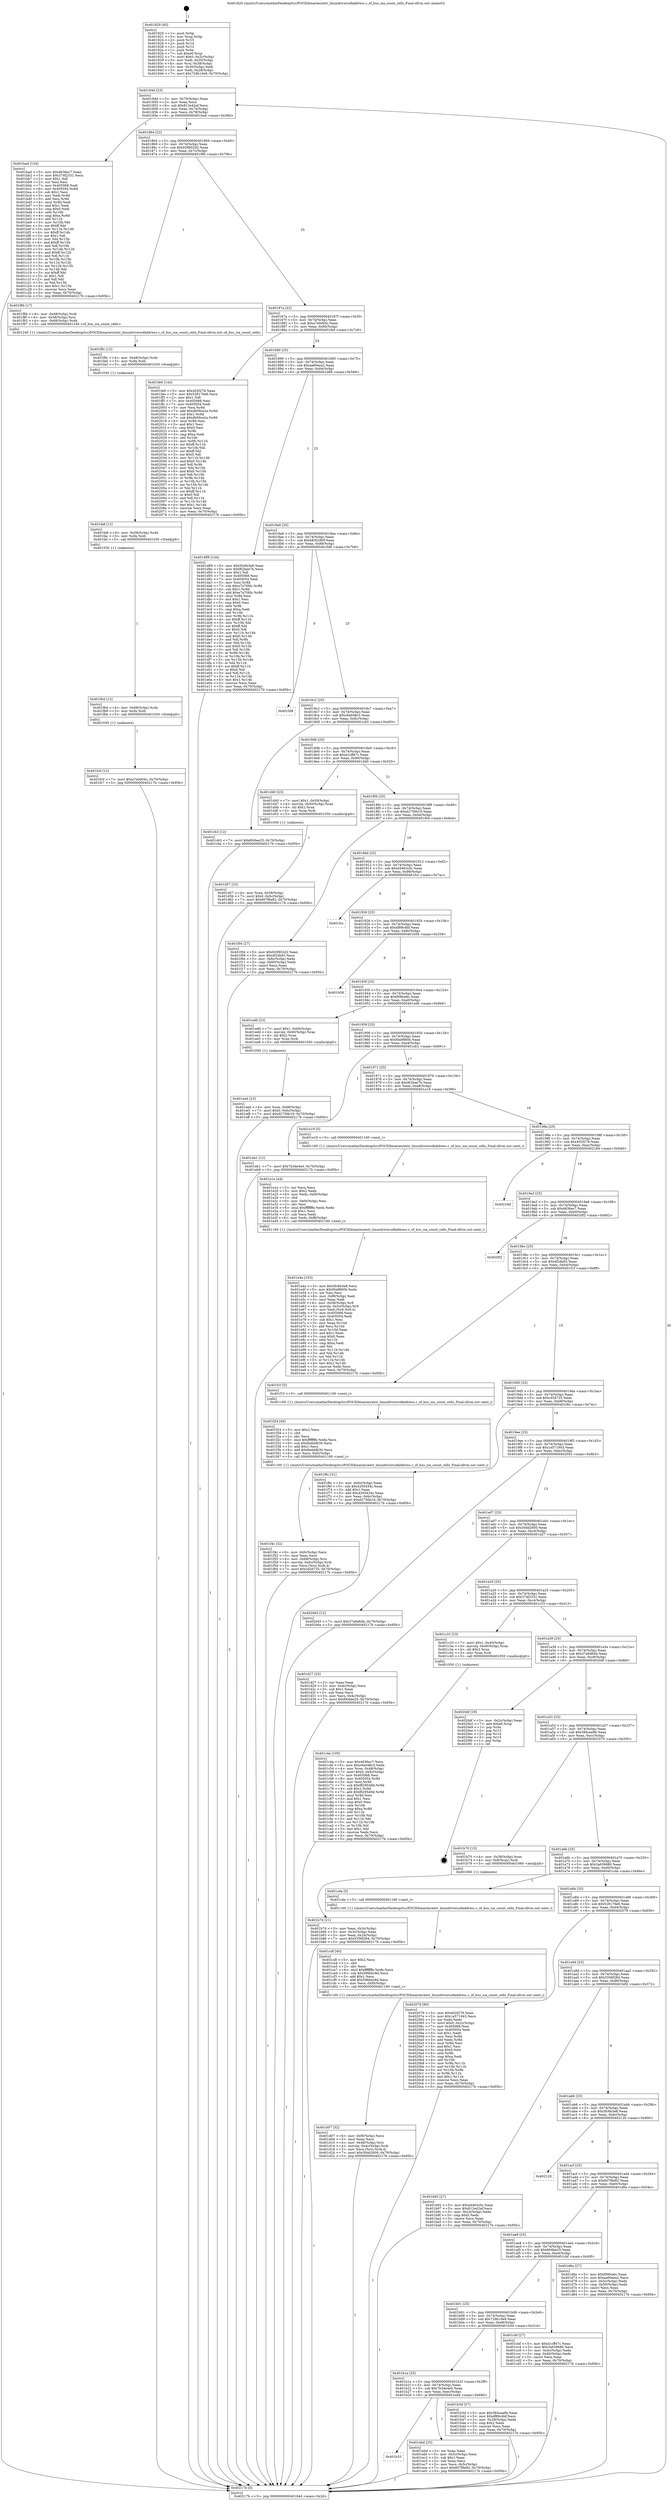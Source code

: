 digraph "0x401820" {
  label = "0x401820 (/mnt/c/Users/mathe/Desktop/tcc/POCII/binaries/extr_linuxdriversofaddress.c_of_bus_isa_count_cells_Final-ollvm.out::main(0))"
  labelloc = "t"
  node[shape=record]

  Entry [label="",width=0.3,height=0.3,shape=circle,fillcolor=black,style=filled]
  "0x40184d" [label="{
     0x40184d [23]\l
     | [instrs]\l
     &nbsp;&nbsp;0x40184d \<+3\>: mov -0x70(%rbp),%eax\l
     &nbsp;&nbsp;0x401850 \<+2\>: mov %eax,%ecx\l
     &nbsp;&nbsp;0x401852 \<+6\>: sub $0x812e42af,%ecx\l
     &nbsp;&nbsp;0x401858 \<+3\>: mov %eax,-0x74(%rbp)\l
     &nbsp;&nbsp;0x40185b \<+3\>: mov %ecx,-0x78(%rbp)\l
     &nbsp;&nbsp;0x40185e \<+6\>: je 0000000000401bad \<main+0x38d\>\l
  }"]
  "0x401bad" [label="{
     0x401bad [134]\l
     | [instrs]\l
     &nbsp;&nbsp;0x401bad \<+5\>: mov $0x4636ec7,%eax\l
     &nbsp;&nbsp;0x401bb2 \<+5\>: mov $0x374f2331,%ecx\l
     &nbsp;&nbsp;0x401bb7 \<+2\>: mov $0x1,%dl\l
     &nbsp;&nbsp;0x401bb9 \<+2\>: xor %esi,%esi\l
     &nbsp;&nbsp;0x401bbb \<+7\>: mov 0x405068,%edi\l
     &nbsp;&nbsp;0x401bc2 \<+8\>: mov 0x405054,%r8d\l
     &nbsp;&nbsp;0x401bca \<+3\>: sub $0x1,%esi\l
     &nbsp;&nbsp;0x401bcd \<+3\>: mov %edi,%r9d\l
     &nbsp;&nbsp;0x401bd0 \<+3\>: add %esi,%r9d\l
     &nbsp;&nbsp;0x401bd3 \<+4\>: imul %r9d,%edi\l
     &nbsp;&nbsp;0x401bd7 \<+3\>: and $0x1,%edi\l
     &nbsp;&nbsp;0x401bda \<+3\>: cmp $0x0,%edi\l
     &nbsp;&nbsp;0x401bdd \<+4\>: sete %r10b\l
     &nbsp;&nbsp;0x401be1 \<+4\>: cmp $0xa,%r8d\l
     &nbsp;&nbsp;0x401be5 \<+4\>: setl %r11b\l
     &nbsp;&nbsp;0x401be9 \<+3\>: mov %r10b,%bl\l
     &nbsp;&nbsp;0x401bec \<+3\>: xor $0xff,%bl\l
     &nbsp;&nbsp;0x401bef \<+3\>: mov %r11b,%r14b\l
     &nbsp;&nbsp;0x401bf2 \<+4\>: xor $0xff,%r14b\l
     &nbsp;&nbsp;0x401bf6 \<+3\>: xor $0x1,%dl\l
     &nbsp;&nbsp;0x401bf9 \<+3\>: mov %bl,%r15b\l
     &nbsp;&nbsp;0x401bfc \<+4\>: and $0xff,%r15b\l
     &nbsp;&nbsp;0x401c00 \<+3\>: and %dl,%r10b\l
     &nbsp;&nbsp;0x401c03 \<+3\>: mov %r14b,%r12b\l
     &nbsp;&nbsp;0x401c06 \<+4\>: and $0xff,%r12b\l
     &nbsp;&nbsp;0x401c0a \<+3\>: and %dl,%r11b\l
     &nbsp;&nbsp;0x401c0d \<+3\>: or %r10b,%r15b\l
     &nbsp;&nbsp;0x401c10 \<+3\>: or %r11b,%r12b\l
     &nbsp;&nbsp;0x401c13 \<+3\>: xor %r12b,%r15b\l
     &nbsp;&nbsp;0x401c16 \<+3\>: or %r14b,%bl\l
     &nbsp;&nbsp;0x401c19 \<+3\>: xor $0xff,%bl\l
     &nbsp;&nbsp;0x401c1c \<+3\>: or $0x1,%dl\l
     &nbsp;&nbsp;0x401c1f \<+2\>: and %dl,%bl\l
     &nbsp;&nbsp;0x401c21 \<+3\>: or %bl,%r15b\l
     &nbsp;&nbsp;0x401c24 \<+4\>: test $0x1,%r15b\l
     &nbsp;&nbsp;0x401c28 \<+3\>: cmovne %ecx,%eax\l
     &nbsp;&nbsp;0x401c2b \<+3\>: mov %eax,-0x70(%rbp)\l
     &nbsp;&nbsp;0x401c2e \<+5\>: jmp 000000000040217b \<main+0x95b\>\l
  }"]
  "0x401864" [label="{
     0x401864 [22]\l
     | [instrs]\l
     &nbsp;&nbsp;0x401864 \<+5\>: jmp 0000000000401869 \<main+0x49\>\l
     &nbsp;&nbsp;0x401869 \<+3\>: mov -0x74(%rbp),%eax\l
     &nbsp;&nbsp;0x40186c \<+5\>: sub $0x929902d2,%eax\l
     &nbsp;&nbsp;0x401871 \<+3\>: mov %eax,-0x7c(%rbp)\l
     &nbsp;&nbsp;0x401874 \<+6\>: je 0000000000401f8b \<main+0x76b\>\l
  }"]
  Exit [label="",width=0.3,height=0.3,shape=circle,fillcolor=black,style=filled,peripheries=2]
  "0x401f8b" [label="{
     0x401f8b [17]\l
     | [instrs]\l
     &nbsp;&nbsp;0x401f8b \<+4\>: mov -0x48(%rbp),%rdi\l
     &nbsp;&nbsp;0x401f8f \<+4\>: mov -0x58(%rbp),%rsi\l
     &nbsp;&nbsp;0x401f93 \<+4\>: mov -0x68(%rbp),%rdx\l
     &nbsp;&nbsp;0x401f97 \<+5\>: call 0000000000401240 \<of_bus_isa_count_cells\>\l
     | [calls]\l
     &nbsp;&nbsp;0x401240 \{1\} (/mnt/c/Users/mathe/Desktop/tcc/POCII/binaries/extr_linuxdriversofaddress.c_of_bus_isa_count_cells_Final-ollvm.out::of_bus_isa_count_cells)\l
  }"]
  "0x40187a" [label="{
     0x40187a [22]\l
     | [instrs]\l
     &nbsp;&nbsp;0x40187a \<+5\>: jmp 000000000040187f \<main+0x5f\>\l
     &nbsp;&nbsp;0x40187f \<+3\>: mov -0x74(%rbp),%eax\l
     &nbsp;&nbsp;0x401882 \<+5\>: sub $0xa7e0d04c,%eax\l
     &nbsp;&nbsp;0x401887 \<+3\>: mov %eax,-0x80(%rbp)\l
     &nbsp;&nbsp;0x40188a \<+6\>: je 0000000000401fe9 \<main+0x7c9\>\l
  }"]
  "0x401fc0" [label="{
     0x401fc0 [12]\l
     | [instrs]\l
     &nbsp;&nbsp;0x401fc0 \<+7\>: movl $0xa7e0d04c,-0x70(%rbp)\l
     &nbsp;&nbsp;0x401fc7 \<+5\>: jmp 000000000040217b \<main+0x95b\>\l
  }"]
  "0x401fe9" [label="{
     0x401fe9 [144]\l
     | [instrs]\l
     &nbsp;&nbsp;0x401fe9 \<+5\>: mov $0x402f278,%eax\l
     &nbsp;&nbsp;0x401fee \<+5\>: mov $0x528176e6,%ecx\l
     &nbsp;&nbsp;0x401ff3 \<+2\>: mov $0x1,%dl\l
     &nbsp;&nbsp;0x401ff5 \<+7\>: mov 0x405068,%esi\l
     &nbsp;&nbsp;0x401ffc \<+7\>: mov 0x405054,%edi\l
     &nbsp;&nbsp;0x402003 \<+3\>: mov %esi,%r8d\l
     &nbsp;&nbsp;0x402006 \<+7\>: add $0xdb09ce2a,%r8d\l
     &nbsp;&nbsp;0x40200d \<+4\>: sub $0x1,%r8d\l
     &nbsp;&nbsp;0x402011 \<+7\>: sub $0xdb09ce2a,%r8d\l
     &nbsp;&nbsp;0x402018 \<+4\>: imul %r8d,%esi\l
     &nbsp;&nbsp;0x40201c \<+3\>: and $0x1,%esi\l
     &nbsp;&nbsp;0x40201f \<+3\>: cmp $0x0,%esi\l
     &nbsp;&nbsp;0x402022 \<+4\>: sete %r9b\l
     &nbsp;&nbsp;0x402026 \<+3\>: cmp $0xa,%edi\l
     &nbsp;&nbsp;0x402029 \<+4\>: setl %r10b\l
     &nbsp;&nbsp;0x40202d \<+3\>: mov %r9b,%r11b\l
     &nbsp;&nbsp;0x402030 \<+4\>: xor $0xff,%r11b\l
     &nbsp;&nbsp;0x402034 \<+3\>: mov %r10b,%bl\l
     &nbsp;&nbsp;0x402037 \<+3\>: xor $0xff,%bl\l
     &nbsp;&nbsp;0x40203a \<+3\>: xor $0x0,%dl\l
     &nbsp;&nbsp;0x40203d \<+3\>: mov %r11b,%r14b\l
     &nbsp;&nbsp;0x402040 \<+4\>: and $0x0,%r14b\l
     &nbsp;&nbsp;0x402044 \<+3\>: and %dl,%r9b\l
     &nbsp;&nbsp;0x402047 \<+3\>: mov %bl,%r15b\l
     &nbsp;&nbsp;0x40204a \<+4\>: and $0x0,%r15b\l
     &nbsp;&nbsp;0x40204e \<+3\>: and %dl,%r10b\l
     &nbsp;&nbsp;0x402051 \<+3\>: or %r9b,%r14b\l
     &nbsp;&nbsp;0x402054 \<+3\>: or %r10b,%r15b\l
     &nbsp;&nbsp;0x402057 \<+3\>: xor %r15b,%r14b\l
     &nbsp;&nbsp;0x40205a \<+3\>: or %bl,%r11b\l
     &nbsp;&nbsp;0x40205d \<+4\>: xor $0xff,%r11b\l
     &nbsp;&nbsp;0x402061 \<+3\>: or $0x0,%dl\l
     &nbsp;&nbsp;0x402064 \<+3\>: and %dl,%r11b\l
     &nbsp;&nbsp;0x402067 \<+3\>: or %r11b,%r14b\l
     &nbsp;&nbsp;0x40206a \<+4\>: test $0x1,%r14b\l
     &nbsp;&nbsp;0x40206e \<+3\>: cmovne %ecx,%eax\l
     &nbsp;&nbsp;0x402071 \<+3\>: mov %eax,-0x70(%rbp)\l
     &nbsp;&nbsp;0x402074 \<+5\>: jmp 000000000040217b \<main+0x95b\>\l
  }"]
  "0x401890" [label="{
     0x401890 [25]\l
     | [instrs]\l
     &nbsp;&nbsp;0x401890 \<+5\>: jmp 0000000000401895 \<main+0x75\>\l
     &nbsp;&nbsp;0x401895 \<+3\>: mov -0x74(%rbp),%eax\l
     &nbsp;&nbsp;0x401898 \<+5\>: sub $0xaa60eea2,%eax\l
     &nbsp;&nbsp;0x40189d \<+6\>: mov %eax,-0x84(%rbp)\l
     &nbsp;&nbsp;0x4018a3 \<+6\>: je 0000000000401d89 \<main+0x569\>\l
  }"]
  "0x401fb4" [label="{
     0x401fb4 [12]\l
     | [instrs]\l
     &nbsp;&nbsp;0x401fb4 \<+4\>: mov -0x68(%rbp),%rdx\l
     &nbsp;&nbsp;0x401fb8 \<+3\>: mov %rdx,%rdi\l
     &nbsp;&nbsp;0x401fbb \<+5\>: call 0000000000401030 \<free@plt\>\l
     | [calls]\l
     &nbsp;&nbsp;0x401030 \{1\} (unknown)\l
  }"]
  "0x401d89" [label="{
     0x401d89 [144]\l
     | [instrs]\l
     &nbsp;&nbsp;0x401d89 \<+5\>: mov $0x5fc6b3e8,%eax\l
     &nbsp;&nbsp;0x401d8e \<+5\>: mov $0xf62bee7b,%ecx\l
     &nbsp;&nbsp;0x401d93 \<+2\>: mov $0x1,%dl\l
     &nbsp;&nbsp;0x401d95 \<+7\>: mov 0x405068,%esi\l
     &nbsp;&nbsp;0x401d9c \<+7\>: mov 0x405054,%edi\l
     &nbsp;&nbsp;0x401da3 \<+3\>: mov %esi,%r8d\l
     &nbsp;&nbsp;0x401da6 \<+7\>: sub $0xe7a70fdc,%r8d\l
     &nbsp;&nbsp;0x401dad \<+4\>: sub $0x1,%r8d\l
     &nbsp;&nbsp;0x401db1 \<+7\>: add $0xe7a70fdc,%r8d\l
     &nbsp;&nbsp;0x401db8 \<+4\>: imul %r8d,%esi\l
     &nbsp;&nbsp;0x401dbc \<+3\>: and $0x1,%esi\l
     &nbsp;&nbsp;0x401dbf \<+3\>: cmp $0x0,%esi\l
     &nbsp;&nbsp;0x401dc2 \<+4\>: sete %r9b\l
     &nbsp;&nbsp;0x401dc6 \<+3\>: cmp $0xa,%edi\l
     &nbsp;&nbsp;0x401dc9 \<+4\>: setl %r10b\l
     &nbsp;&nbsp;0x401dcd \<+3\>: mov %r9b,%r11b\l
     &nbsp;&nbsp;0x401dd0 \<+4\>: xor $0xff,%r11b\l
     &nbsp;&nbsp;0x401dd4 \<+3\>: mov %r10b,%bl\l
     &nbsp;&nbsp;0x401dd7 \<+3\>: xor $0xff,%bl\l
     &nbsp;&nbsp;0x401dda \<+3\>: xor $0x0,%dl\l
     &nbsp;&nbsp;0x401ddd \<+3\>: mov %r11b,%r14b\l
     &nbsp;&nbsp;0x401de0 \<+4\>: and $0x0,%r14b\l
     &nbsp;&nbsp;0x401de4 \<+3\>: and %dl,%r9b\l
     &nbsp;&nbsp;0x401de7 \<+3\>: mov %bl,%r15b\l
     &nbsp;&nbsp;0x401dea \<+4\>: and $0x0,%r15b\l
     &nbsp;&nbsp;0x401dee \<+3\>: and %dl,%r10b\l
     &nbsp;&nbsp;0x401df1 \<+3\>: or %r9b,%r14b\l
     &nbsp;&nbsp;0x401df4 \<+3\>: or %r10b,%r15b\l
     &nbsp;&nbsp;0x401df7 \<+3\>: xor %r15b,%r14b\l
     &nbsp;&nbsp;0x401dfa \<+3\>: or %bl,%r11b\l
     &nbsp;&nbsp;0x401dfd \<+4\>: xor $0xff,%r11b\l
     &nbsp;&nbsp;0x401e01 \<+3\>: or $0x0,%dl\l
     &nbsp;&nbsp;0x401e04 \<+3\>: and %dl,%r11b\l
     &nbsp;&nbsp;0x401e07 \<+3\>: or %r11b,%r14b\l
     &nbsp;&nbsp;0x401e0a \<+4\>: test $0x1,%r14b\l
     &nbsp;&nbsp;0x401e0e \<+3\>: cmovne %ecx,%eax\l
     &nbsp;&nbsp;0x401e11 \<+3\>: mov %eax,-0x70(%rbp)\l
     &nbsp;&nbsp;0x401e14 \<+5\>: jmp 000000000040217b \<main+0x95b\>\l
  }"]
  "0x4018a9" [label="{
     0x4018a9 [25]\l
     | [instrs]\l
     &nbsp;&nbsp;0x4018a9 \<+5\>: jmp 00000000004018ae \<main+0x8e\>\l
     &nbsp;&nbsp;0x4018ae \<+3\>: mov -0x74(%rbp),%eax\l
     &nbsp;&nbsp;0x4018b1 \<+5\>: sub $0xb830280f,%eax\l
     &nbsp;&nbsp;0x4018b6 \<+6\>: mov %eax,-0x88(%rbp)\l
     &nbsp;&nbsp;0x4018bc \<+6\>: je 0000000000401fd8 \<main+0x7b8\>\l
  }"]
  "0x401fa8" [label="{
     0x401fa8 [12]\l
     | [instrs]\l
     &nbsp;&nbsp;0x401fa8 \<+4\>: mov -0x58(%rbp),%rdx\l
     &nbsp;&nbsp;0x401fac \<+3\>: mov %rdx,%rdi\l
     &nbsp;&nbsp;0x401faf \<+5\>: call 0000000000401030 \<free@plt\>\l
     | [calls]\l
     &nbsp;&nbsp;0x401030 \{1\} (unknown)\l
  }"]
  "0x401fd8" [label="{
     0x401fd8\l
  }", style=dashed]
  "0x4018c2" [label="{
     0x4018c2 [25]\l
     | [instrs]\l
     &nbsp;&nbsp;0x4018c2 \<+5\>: jmp 00000000004018c7 \<main+0xa7\>\l
     &nbsp;&nbsp;0x4018c7 \<+3\>: mov -0x74(%rbp),%eax\l
     &nbsp;&nbsp;0x4018ca \<+5\>: sub $0xc6a048c3,%eax\l
     &nbsp;&nbsp;0x4018cf \<+6\>: mov %eax,-0x8c(%rbp)\l
     &nbsp;&nbsp;0x4018d5 \<+6\>: je 0000000000401cb3 \<main+0x493\>\l
  }"]
  "0x401f9c" [label="{
     0x401f9c [12]\l
     | [instrs]\l
     &nbsp;&nbsp;0x401f9c \<+4\>: mov -0x48(%rbp),%rdx\l
     &nbsp;&nbsp;0x401fa0 \<+3\>: mov %rdx,%rdi\l
     &nbsp;&nbsp;0x401fa3 \<+5\>: call 0000000000401030 \<free@plt\>\l
     | [calls]\l
     &nbsp;&nbsp;0x401030 \{1\} (unknown)\l
  }"]
  "0x401cb3" [label="{
     0x401cb3 [12]\l
     | [instrs]\l
     &nbsp;&nbsp;0x401cb3 \<+7\>: movl $0x6fc6ee25,-0x70(%rbp)\l
     &nbsp;&nbsp;0x401cba \<+5\>: jmp 000000000040217b \<main+0x95b\>\l
  }"]
  "0x4018db" [label="{
     0x4018db [25]\l
     | [instrs]\l
     &nbsp;&nbsp;0x4018db \<+5\>: jmp 00000000004018e0 \<main+0xc0\>\l
     &nbsp;&nbsp;0x4018e0 \<+3\>: mov -0x74(%rbp),%eax\l
     &nbsp;&nbsp;0x4018e3 \<+5\>: sub $0xd1cff47c,%eax\l
     &nbsp;&nbsp;0x4018e8 \<+6\>: mov %eax,-0x90(%rbp)\l
     &nbsp;&nbsp;0x4018ee \<+6\>: je 0000000000401d40 \<main+0x520\>\l
  }"]
  "0x401f4c" [label="{
     0x401f4c [32]\l
     | [instrs]\l
     &nbsp;&nbsp;0x401f4c \<+6\>: mov -0xfc(%rbp),%ecx\l
     &nbsp;&nbsp;0x401f52 \<+3\>: imul %eax,%ecx\l
     &nbsp;&nbsp;0x401f55 \<+4\>: mov -0x68(%rbp),%rsi\l
     &nbsp;&nbsp;0x401f59 \<+4\>: movslq -0x6c(%rbp),%rdi\l
     &nbsp;&nbsp;0x401f5d \<+3\>: mov %ecx,(%rsi,%rdi,4)\l
     &nbsp;&nbsp;0x401f60 \<+7\>: movl $0xcd3d725,-0x70(%rbp)\l
     &nbsp;&nbsp;0x401f67 \<+5\>: jmp 000000000040217b \<main+0x95b\>\l
  }"]
  "0x401d40" [label="{
     0x401d40 [23]\l
     | [instrs]\l
     &nbsp;&nbsp;0x401d40 \<+7\>: movl $0x1,-0x50(%rbp)\l
     &nbsp;&nbsp;0x401d47 \<+4\>: movslq -0x50(%rbp),%rax\l
     &nbsp;&nbsp;0x401d4b \<+4\>: shl $0x2,%rax\l
     &nbsp;&nbsp;0x401d4f \<+3\>: mov %rax,%rdi\l
     &nbsp;&nbsp;0x401d52 \<+5\>: call 0000000000401050 \<malloc@plt\>\l
     | [calls]\l
     &nbsp;&nbsp;0x401050 \{1\} (unknown)\l
  }"]
  "0x4018f4" [label="{
     0x4018f4 [25]\l
     | [instrs]\l
     &nbsp;&nbsp;0x4018f4 \<+5\>: jmp 00000000004018f9 \<main+0xd9\>\l
     &nbsp;&nbsp;0x4018f9 \<+3\>: mov -0x74(%rbp),%eax\l
     &nbsp;&nbsp;0x4018fc \<+5\>: sub $0xd2756b19,%eax\l
     &nbsp;&nbsp;0x401901 \<+6\>: mov %eax,-0x94(%rbp)\l
     &nbsp;&nbsp;0x401907 \<+6\>: je 0000000000401f04 \<main+0x6e4\>\l
  }"]
  "0x401f24" [label="{
     0x401f24 [40]\l
     | [instrs]\l
     &nbsp;&nbsp;0x401f24 \<+5\>: mov $0x2,%ecx\l
     &nbsp;&nbsp;0x401f29 \<+1\>: cltd\l
     &nbsp;&nbsp;0x401f2a \<+2\>: idiv %ecx\l
     &nbsp;&nbsp;0x401f2c \<+6\>: imul $0xfffffffe,%edx,%ecx\l
     &nbsp;&nbsp;0x401f32 \<+6\>: sub $0x9edddb30,%ecx\l
     &nbsp;&nbsp;0x401f38 \<+3\>: add $0x1,%ecx\l
     &nbsp;&nbsp;0x401f3b \<+6\>: add $0x9edddb30,%ecx\l
     &nbsp;&nbsp;0x401f41 \<+6\>: mov %ecx,-0xfc(%rbp)\l
     &nbsp;&nbsp;0x401f47 \<+5\>: call 0000000000401160 \<next_i\>\l
     | [calls]\l
     &nbsp;&nbsp;0x401160 \{1\} (/mnt/c/Users/mathe/Desktop/tcc/POCII/binaries/extr_linuxdriversofaddress.c_of_bus_isa_count_cells_Final-ollvm.out::next_i)\l
  }"]
  "0x401f04" [label="{
     0x401f04 [27]\l
     | [instrs]\l
     &nbsp;&nbsp;0x401f04 \<+5\>: mov $0x929902d2,%eax\l
     &nbsp;&nbsp;0x401f09 \<+5\>: mov $0x4f2db83,%ecx\l
     &nbsp;&nbsp;0x401f0e \<+3\>: mov -0x6c(%rbp),%edx\l
     &nbsp;&nbsp;0x401f11 \<+3\>: cmp -0x60(%rbp),%edx\l
     &nbsp;&nbsp;0x401f14 \<+3\>: cmovl %ecx,%eax\l
     &nbsp;&nbsp;0x401f17 \<+3\>: mov %eax,-0x70(%rbp)\l
     &nbsp;&nbsp;0x401f1a \<+5\>: jmp 000000000040217b \<main+0x95b\>\l
  }"]
  "0x40190d" [label="{
     0x40190d [25]\l
     | [instrs]\l
     &nbsp;&nbsp;0x40190d \<+5\>: jmp 0000000000401912 \<main+0xf2\>\l
     &nbsp;&nbsp;0x401912 \<+3\>: mov -0x74(%rbp),%eax\l
     &nbsp;&nbsp;0x401915 \<+5\>: sub $0xd4463c0c,%eax\l
     &nbsp;&nbsp;0x40191a \<+6\>: mov %eax,-0x98(%rbp)\l
     &nbsp;&nbsp;0x401920 \<+6\>: je 0000000000401fcc \<main+0x7ac\>\l
  }"]
  "0x401eed" [label="{
     0x401eed [23]\l
     | [instrs]\l
     &nbsp;&nbsp;0x401eed \<+4\>: mov %rax,-0x68(%rbp)\l
     &nbsp;&nbsp;0x401ef1 \<+7\>: movl $0x0,-0x6c(%rbp)\l
     &nbsp;&nbsp;0x401ef8 \<+7\>: movl $0xd2756b19,-0x70(%rbp)\l
     &nbsp;&nbsp;0x401eff \<+5\>: jmp 000000000040217b \<main+0x95b\>\l
  }"]
  "0x401fcc" [label="{
     0x401fcc\l
  }", style=dashed]
  "0x401926" [label="{
     0x401926 [25]\l
     | [instrs]\l
     &nbsp;&nbsp;0x401926 \<+5\>: jmp 000000000040192b \<main+0x10b\>\l
     &nbsp;&nbsp;0x40192b \<+3\>: mov -0x74(%rbp),%eax\l
     &nbsp;&nbsp;0x40192e \<+5\>: sub $0xdf89c4bf,%eax\l
     &nbsp;&nbsp;0x401933 \<+6\>: mov %eax,-0x9c(%rbp)\l
     &nbsp;&nbsp;0x401939 \<+6\>: je 0000000000401b58 \<main+0x338\>\l
  }"]
  "0x401b33" [label="{
     0x401b33\l
  }", style=dashed]
  "0x401b58" [label="{
     0x401b58\l
  }", style=dashed]
  "0x40193f" [label="{
     0x40193f [25]\l
     | [instrs]\l
     &nbsp;&nbsp;0x40193f \<+5\>: jmp 0000000000401944 \<main+0x124\>\l
     &nbsp;&nbsp;0x401944 \<+3\>: mov -0x74(%rbp),%eax\l
     &nbsp;&nbsp;0x401947 \<+5\>: sub $0xf09fce6c,%eax\l
     &nbsp;&nbsp;0x40194c \<+6\>: mov %eax,-0xa0(%rbp)\l
     &nbsp;&nbsp;0x401952 \<+6\>: je 0000000000401ed6 \<main+0x6b6\>\l
  }"]
  "0x401ebd" [label="{
     0x401ebd [25]\l
     | [instrs]\l
     &nbsp;&nbsp;0x401ebd \<+2\>: xor %eax,%eax\l
     &nbsp;&nbsp;0x401ebf \<+3\>: mov -0x5c(%rbp),%ecx\l
     &nbsp;&nbsp;0x401ec2 \<+3\>: sub $0x1,%eax\l
     &nbsp;&nbsp;0x401ec5 \<+2\>: sub %eax,%ecx\l
     &nbsp;&nbsp;0x401ec7 \<+3\>: mov %ecx,-0x5c(%rbp)\l
     &nbsp;&nbsp;0x401eca \<+7\>: movl $0x607f6e82,-0x70(%rbp)\l
     &nbsp;&nbsp;0x401ed1 \<+5\>: jmp 000000000040217b \<main+0x95b\>\l
  }"]
  "0x401ed6" [label="{
     0x401ed6 [23]\l
     | [instrs]\l
     &nbsp;&nbsp;0x401ed6 \<+7\>: movl $0x1,-0x60(%rbp)\l
     &nbsp;&nbsp;0x401edd \<+4\>: movslq -0x60(%rbp),%rax\l
     &nbsp;&nbsp;0x401ee1 \<+4\>: shl $0x2,%rax\l
     &nbsp;&nbsp;0x401ee5 \<+3\>: mov %rax,%rdi\l
     &nbsp;&nbsp;0x401ee8 \<+5\>: call 0000000000401050 \<malloc@plt\>\l
     | [calls]\l
     &nbsp;&nbsp;0x401050 \{1\} (unknown)\l
  }"]
  "0x401958" [label="{
     0x401958 [25]\l
     | [instrs]\l
     &nbsp;&nbsp;0x401958 \<+5\>: jmp 000000000040195d \<main+0x13d\>\l
     &nbsp;&nbsp;0x40195d \<+3\>: mov -0x74(%rbp),%eax\l
     &nbsp;&nbsp;0x401960 \<+5\>: sub $0xf0a9860b,%eax\l
     &nbsp;&nbsp;0x401965 \<+6\>: mov %eax,-0xa4(%rbp)\l
     &nbsp;&nbsp;0x40196b \<+6\>: je 0000000000401eb1 \<main+0x691\>\l
  }"]
  "0x401e4a" [label="{
     0x401e4a [103]\l
     | [instrs]\l
     &nbsp;&nbsp;0x401e4a \<+5\>: mov $0x5fc6b3e8,%ecx\l
     &nbsp;&nbsp;0x401e4f \<+5\>: mov $0xf0a9860b,%edx\l
     &nbsp;&nbsp;0x401e54 \<+2\>: xor %esi,%esi\l
     &nbsp;&nbsp;0x401e56 \<+6\>: mov -0xf8(%rbp),%edi\l
     &nbsp;&nbsp;0x401e5c \<+3\>: imul %eax,%edi\l
     &nbsp;&nbsp;0x401e5f \<+4\>: mov -0x58(%rbp),%r8\l
     &nbsp;&nbsp;0x401e63 \<+4\>: movslq -0x5c(%rbp),%r9\l
     &nbsp;&nbsp;0x401e67 \<+4\>: mov %edi,(%r8,%r9,4)\l
     &nbsp;&nbsp;0x401e6b \<+7\>: mov 0x405068,%eax\l
     &nbsp;&nbsp;0x401e72 \<+7\>: mov 0x405054,%edi\l
     &nbsp;&nbsp;0x401e79 \<+3\>: sub $0x1,%esi\l
     &nbsp;&nbsp;0x401e7c \<+3\>: mov %eax,%r10d\l
     &nbsp;&nbsp;0x401e7f \<+3\>: add %esi,%r10d\l
     &nbsp;&nbsp;0x401e82 \<+4\>: imul %r10d,%eax\l
     &nbsp;&nbsp;0x401e86 \<+3\>: and $0x1,%eax\l
     &nbsp;&nbsp;0x401e89 \<+3\>: cmp $0x0,%eax\l
     &nbsp;&nbsp;0x401e8c \<+4\>: sete %r11b\l
     &nbsp;&nbsp;0x401e90 \<+3\>: cmp $0xa,%edi\l
     &nbsp;&nbsp;0x401e93 \<+3\>: setl %bl\l
     &nbsp;&nbsp;0x401e96 \<+3\>: mov %r11b,%r14b\l
     &nbsp;&nbsp;0x401e99 \<+3\>: and %bl,%r14b\l
     &nbsp;&nbsp;0x401e9c \<+3\>: xor %bl,%r11b\l
     &nbsp;&nbsp;0x401e9f \<+3\>: or %r11b,%r14b\l
     &nbsp;&nbsp;0x401ea2 \<+4\>: test $0x1,%r14b\l
     &nbsp;&nbsp;0x401ea6 \<+3\>: cmovne %edx,%ecx\l
     &nbsp;&nbsp;0x401ea9 \<+3\>: mov %ecx,-0x70(%rbp)\l
     &nbsp;&nbsp;0x401eac \<+5\>: jmp 000000000040217b \<main+0x95b\>\l
  }"]
  "0x401eb1" [label="{
     0x401eb1 [12]\l
     | [instrs]\l
     &nbsp;&nbsp;0x401eb1 \<+7\>: movl $0x7b3de4e0,-0x70(%rbp)\l
     &nbsp;&nbsp;0x401eb8 \<+5\>: jmp 000000000040217b \<main+0x95b\>\l
  }"]
  "0x401971" [label="{
     0x401971 [25]\l
     | [instrs]\l
     &nbsp;&nbsp;0x401971 \<+5\>: jmp 0000000000401976 \<main+0x156\>\l
     &nbsp;&nbsp;0x401976 \<+3\>: mov -0x74(%rbp),%eax\l
     &nbsp;&nbsp;0x401979 \<+5\>: sub $0xf62bee7b,%eax\l
     &nbsp;&nbsp;0x40197e \<+6\>: mov %eax,-0xa8(%rbp)\l
     &nbsp;&nbsp;0x401984 \<+6\>: je 0000000000401e19 \<main+0x5f9\>\l
  }"]
  "0x401e1e" [label="{
     0x401e1e [44]\l
     | [instrs]\l
     &nbsp;&nbsp;0x401e1e \<+2\>: xor %ecx,%ecx\l
     &nbsp;&nbsp;0x401e20 \<+5\>: mov $0x2,%edx\l
     &nbsp;&nbsp;0x401e25 \<+6\>: mov %edx,-0xf4(%rbp)\l
     &nbsp;&nbsp;0x401e2b \<+1\>: cltd\l
     &nbsp;&nbsp;0x401e2c \<+6\>: mov -0xf4(%rbp),%esi\l
     &nbsp;&nbsp;0x401e32 \<+2\>: idiv %esi\l
     &nbsp;&nbsp;0x401e34 \<+6\>: imul $0xfffffffe,%edx,%edx\l
     &nbsp;&nbsp;0x401e3a \<+3\>: sub $0x1,%ecx\l
     &nbsp;&nbsp;0x401e3d \<+2\>: sub %ecx,%edx\l
     &nbsp;&nbsp;0x401e3f \<+6\>: mov %edx,-0xf8(%rbp)\l
     &nbsp;&nbsp;0x401e45 \<+5\>: call 0000000000401160 \<next_i\>\l
     | [calls]\l
     &nbsp;&nbsp;0x401160 \{1\} (/mnt/c/Users/mathe/Desktop/tcc/POCII/binaries/extr_linuxdriversofaddress.c_of_bus_isa_count_cells_Final-ollvm.out::next_i)\l
  }"]
  "0x401e19" [label="{
     0x401e19 [5]\l
     | [instrs]\l
     &nbsp;&nbsp;0x401e19 \<+5\>: call 0000000000401160 \<next_i\>\l
     | [calls]\l
     &nbsp;&nbsp;0x401160 \{1\} (/mnt/c/Users/mathe/Desktop/tcc/POCII/binaries/extr_linuxdriversofaddress.c_of_bus_isa_count_cells_Final-ollvm.out::next_i)\l
  }"]
  "0x40198a" [label="{
     0x40198a [25]\l
     | [instrs]\l
     &nbsp;&nbsp;0x40198a \<+5\>: jmp 000000000040198f \<main+0x16f\>\l
     &nbsp;&nbsp;0x40198f \<+3\>: mov -0x74(%rbp),%eax\l
     &nbsp;&nbsp;0x401992 \<+5\>: sub $0x402f278,%eax\l
     &nbsp;&nbsp;0x401997 \<+6\>: mov %eax,-0xac(%rbp)\l
     &nbsp;&nbsp;0x40199d \<+6\>: je 000000000040216d \<main+0x94d\>\l
  }"]
  "0x401d57" [label="{
     0x401d57 [23]\l
     | [instrs]\l
     &nbsp;&nbsp;0x401d57 \<+4\>: mov %rax,-0x58(%rbp)\l
     &nbsp;&nbsp;0x401d5b \<+7\>: movl $0x0,-0x5c(%rbp)\l
     &nbsp;&nbsp;0x401d62 \<+7\>: movl $0x607f6e82,-0x70(%rbp)\l
     &nbsp;&nbsp;0x401d69 \<+5\>: jmp 000000000040217b \<main+0x95b\>\l
  }"]
  "0x40216d" [label="{
     0x40216d\l
  }", style=dashed]
  "0x4019a3" [label="{
     0x4019a3 [25]\l
     | [instrs]\l
     &nbsp;&nbsp;0x4019a3 \<+5\>: jmp 00000000004019a8 \<main+0x188\>\l
     &nbsp;&nbsp;0x4019a8 \<+3\>: mov -0x74(%rbp),%eax\l
     &nbsp;&nbsp;0x4019ab \<+5\>: sub $0x4636ec7,%eax\l
     &nbsp;&nbsp;0x4019b0 \<+6\>: mov %eax,-0xb0(%rbp)\l
     &nbsp;&nbsp;0x4019b6 \<+6\>: je 00000000004020f2 \<main+0x8d2\>\l
  }"]
  "0x401d07" [label="{
     0x401d07 [32]\l
     | [instrs]\l
     &nbsp;&nbsp;0x401d07 \<+6\>: mov -0xf0(%rbp),%ecx\l
     &nbsp;&nbsp;0x401d0d \<+3\>: imul %eax,%ecx\l
     &nbsp;&nbsp;0x401d10 \<+4\>: mov -0x48(%rbp),%rsi\l
     &nbsp;&nbsp;0x401d14 \<+4\>: movslq -0x4c(%rbp),%rdi\l
     &nbsp;&nbsp;0x401d18 \<+3\>: mov %ecx,(%rsi,%rdi,4)\l
     &nbsp;&nbsp;0x401d1b \<+7\>: movl $0x30dd2600,-0x70(%rbp)\l
     &nbsp;&nbsp;0x401d22 \<+5\>: jmp 000000000040217b \<main+0x95b\>\l
  }"]
  "0x4020f2" [label="{
     0x4020f2\l
  }", style=dashed]
  "0x4019bc" [label="{
     0x4019bc [25]\l
     | [instrs]\l
     &nbsp;&nbsp;0x4019bc \<+5\>: jmp 00000000004019c1 \<main+0x1a1\>\l
     &nbsp;&nbsp;0x4019c1 \<+3\>: mov -0x74(%rbp),%eax\l
     &nbsp;&nbsp;0x4019c4 \<+5\>: sub $0x4f2db83,%eax\l
     &nbsp;&nbsp;0x4019c9 \<+6\>: mov %eax,-0xb4(%rbp)\l
     &nbsp;&nbsp;0x4019cf \<+6\>: je 0000000000401f1f \<main+0x6ff\>\l
  }"]
  "0x401cdf" [label="{
     0x401cdf [40]\l
     | [instrs]\l
     &nbsp;&nbsp;0x401cdf \<+5\>: mov $0x2,%ecx\l
     &nbsp;&nbsp;0x401ce4 \<+1\>: cltd\l
     &nbsp;&nbsp;0x401ce5 \<+2\>: idiv %ecx\l
     &nbsp;&nbsp;0x401ce7 \<+6\>: imul $0xfffffffe,%edx,%ecx\l
     &nbsp;&nbsp;0x401ced \<+6\>: sub $0x596bbc8d,%ecx\l
     &nbsp;&nbsp;0x401cf3 \<+3\>: add $0x1,%ecx\l
     &nbsp;&nbsp;0x401cf6 \<+6\>: add $0x596bbc8d,%ecx\l
     &nbsp;&nbsp;0x401cfc \<+6\>: mov %ecx,-0xf0(%rbp)\l
     &nbsp;&nbsp;0x401d02 \<+5\>: call 0000000000401160 \<next_i\>\l
     | [calls]\l
     &nbsp;&nbsp;0x401160 \{1\} (/mnt/c/Users/mathe/Desktop/tcc/POCII/binaries/extr_linuxdriversofaddress.c_of_bus_isa_count_cells_Final-ollvm.out::next_i)\l
  }"]
  "0x401f1f" [label="{
     0x401f1f [5]\l
     | [instrs]\l
     &nbsp;&nbsp;0x401f1f \<+5\>: call 0000000000401160 \<next_i\>\l
     | [calls]\l
     &nbsp;&nbsp;0x401160 \{1\} (/mnt/c/Users/mathe/Desktop/tcc/POCII/binaries/extr_linuxdriversofaddress.c_of_bus_isa_count_cells_Final-ollvm.out::next_i)\l
  }"]
  "0x4019d5" [label="{
     0x4019d5 [25]\l
     | [instrs]\l
     &nbsp;&nbsp;0x4019d5 \<+5\>: jmp 00000000004019da \<main+0x1ba\>\l
     &nbsp;&nbsp;0x4019da \<+3\>: mov -0x74(%rbp),%eax\l
     &nbsp;&nbsp;0x4019dd \<+5\>: sub $0xcd3d725,%eax\l
     &nbsp;&nbsp;0x4019e2 \<+6\>: mov %eax,-0xb8(%rbp)\l
     &nbsp;&nbsp;0x4019e8 \<+6\>: je 0000000000401f6c \<main+0x74c\>\l
  }"]
  "0x401c4a" [label="{
     0x401c4a [105]\l
     | [instrs]\l
     &nbsp;&nbsp;0x401c4a \<+5\>: mov $0x4636ec7,%ecx\l
     &nbsp;&nbsp;0x401c4f \<+5\>: mov $0xc6a048c3,%edx\l
     &nbsp;&nbsp;0x401c54 \<+4\>: mov %rax,-0x48(%rbp)\l
     &nbsp;&nbsp;0x401c58 \<+7\>: movl $0x0,-0x4c(%rbp)\l
     &nbsp;&nbsp;0x401c5f \<+7\>: mov 0x405068,%esi\l
     &nbsp;&nbsp;0x401c66 \<+8\>: mov 0x405054,%r8d\l
     &nbsp;&nbsp;0x401c6e \<+3\>: mov %esi,%r9d\l
     &nbsp;&nbsp;0x401c71 \<+7\>: sub $0xf829549d,%r9d\l
     &nbsp;&nbsp;0x401c78 \<+4\>: sub $0x1,%r9d\l
     &nbsp;&nbsp;0x401c7c \<+7\>: add $0xf829549d,%r9d\l
     &nbsp;&nbsp;0x401c83 \<+4\>: imul %r9d,%esi\l
     &nbsp;&nbsp;0x401c87 \<+3\>: and $0x1,%esi\l
     &nbsp;&nbsp;0x401c8a \<+3\>: cmp $0x0,%esi\l
     &nbsp;&nbsp;0x401c8d \<+4\>: sete %r10b\l
     &nbsp;&nbsp;0x401c91 \<+4\>: cmp $0xa,%r8d\l
     &nbsp;&nbsp;0x401c95 \<+4\>: setl %r11b\l
     &nbsp;&nbsp;0x401c99 \<+3\>: mov %r10b,%bl\l
     &nbsp;&nbsp;0x401c9c \<+3\>: and %r11b,%bl\l
     &nbsp;&nbsp;0x401c9f \<+3\>: xor %r11b,%r10b\l
     &nbsp;&nbsp;0x401ca2 \<+3\>: or %r10b,%bl\l
     &nbsp;&nbsp;0x401ca5 \<+3\>: test $0x1,%bl\l
     &nbsp;&nbsp;0x401ca8 \<+3\>: cmovne %edx,%ecx\l
     &nbsp;&nbsp;0x401cab \<+3\>: mov %ecx,-0x70(%rbp)\l
     &nbsp;&nbsp;0x401cae \<+5\>: jmp 000000000040217b \<main+0x95b\>\l
  }"]
  "0x401f6c" [label="{
     0x401f6c [31]\l
     | [instrs]\l
     &nbsp;&nbsp;0x401f6c \<+3\>: mov -0x6c(%rbp),%eax\l
     &nbsp;&nbsp;0x401f6f \<+5\>: sub $0x4205434c,%eax\l
     &nbsp;&nbsp;0x401f74 \<+3\>: add $0x1,%eax\l
     &nbsp;&nbsp;0x401f77 \<+5\>: add $0x4205434c,%eax\l
     &nbsp;&nbsp;0x401f7c \<+3\>: mov %eax,-0x6c(%rbp)\l
     &nbsp;&nbsp;0x401f7f \<+7\>: movl $0xd2756b19,-0x70(%rbp)\l
     &nbsp;&nbsp;0x401f86 \<+5\>: jmp 000000000040217b \<main+0x95b\>\l
  }"]
  "0x4019ee" [label="{
     0x4019ee [25]\l
     | [instrs]\l
     &nbsp;&nbsp;0x4019ee \<+5\>: jmp 00000000004019f3 \<main+0x1d3\>\l
     &nbsp;&nbsp;0x4019f3 \<+3\>: mov -0x74(%rbp),%eax\l
     &nbsp;&nbsp;0x4019f6 \<+5\>: sub $0x1e571943,%eax\l
     &nbsp;&nbsp;0x4019fb \<+6\>: mov %eax,-0xbc(%rbp)\l
     &nbsp;&nbsp;0x401a01 \<+6\>: je 00000000004020d3 \<main+0x8b3\>\l
  }"]
  "0x401b7d" [label="{
     0x401b7d [21]\l
     | [instrs]\l
     &nbsp;&nbsp;0x401b7d \<+3\>: mov %eax,-0x3c(%rbp)\l
     &nbsp;&nbsp;0x401b80 \<+3\>: mov -0x3c(%rbp),%eax\l
     &nbsp;&nbsp;0x401b83 \<+3\>: mov %eax,-0x24(%rbp)\l
     &nbsp;&nbsp;0x401b86 \<+7\>: movl $0x5356f284,-0x70(%rbp)\l
     &nbsp;&nbsp;0x401b8d \<+5\>: jmp 000000000040217b \<main+0x95b\>\l
  }"]
  "0x4020d3" [label="{
     0x4020d3 [12]\l
     | [instrs]\l
     &nbsp;&nbsp;0x4020d3 \<+7\>: movl $0x37a9d64b,-0x70(%rbp)\l
     &nbsp;&nbsp;0x4020da \<+5\>: jmp 000000000040217b \<main+0x95b\>\l
  }"]
  "0x401a07" [label="{
     0x401a07 [25]\l
     | [instrs]\l
     &nbsp;&nbsp;0x401a07 \<+5\>: jmp 0000000000401a0c \<main+0x1ec\>\l
     &nbsp;&nbsp;0x401a0c \<+3\>: mov -0x74(%rbp),%eax\l
     &nbsp;&nbsp;0x401a0f \<+5\>: sub $0x30dd2600,%eax\l
     &nbsp;&nbsp;0x401a14 \<+6\>: mov %eax,-0xc0(%rbp)\l
     &nbsp;&nbsp;0x401a1a \<+6\>: je 0000000000401d27 \<main+0x507\>\l
  }"]
  "0x401820" [label="{
     0x401820 [45]\l
     | [instrs]\l
     &nbsp;&nbsp;0x401820 \<+1\>: push %rbp\l
     &nbsp;&nbsp;0x401821 \<+3\>: mov %rsp,%rbp\l
     &nbsp;&nbsp;0x401824 \<+2\>: push %r15\l
     &nbsp;&nbsp;0x401826 \<+2\>: push %r14\l
     &nbsp;&nbsp;0x401828 \<+2\>: push %r12\l
     &nbsp;&nbsp;0x40182a \<+1\>: push %rbx\l
     &nbsp;&nbsp;0x40182b \<+7\>: sub $0xe0,%rsp\l
     &nbsp;&nbsp;0x401832 \<+7\>: movl $0x0,-0x2c(%rbp)\l
     &nbsp;&nbsp;0x401839 \<+3\>: mov %edi,-0x30(%rbp)\l
     &nbsp;&nbsp;0x40183c \<+4\>: mov %rsi,-0x38(%rbp)\l
     &nbsp;&nbsp;0x401840 \<+3\>: mov -0x30(%rbp),%edi\l
     &nbsp;&nbsp;0x401843 \<+3\>: mov %edi,-0x28(%rbp)\l
     &nbsp;&nbsp;0x401846 \<+7\>: movl $0x729b10e9,-0x70(%rbp)\l
  }"]
  "0x401d27" [label="{
     0x401d27 [25]\l
     | [instrs]\l
     &nbsp;&nbsp;0x401d27 \<+2\>: xor %eax,%eax\l
     &nbsp;&nbsp;0x401d29 \<+3\>: mov -0x4c(%rbp),%ecx\l
     &nbsp;&nbsp;0x401d2c \<+3\>: sub $0x1,%eax\l
     &nbsp;&nbsp;0x401d2f \<+2\>: sub %eax,%ecx\l
     &nbsp;&nbsp;0x401d31 \<+3\>: mov %ecx,-0x4c(%rbp)\l
     &nbsp;&nbsp;0x401d34 \<+7\>: movl $0x6fc6ee25,-0x70(%rbp)\l
     &nbsp;&nbsp;0x401d3b \<+5\>: jmp 000000000040217b \<main+0x95b\>\l
  }"]
  "0x401a20" [label="{
     0x401a20 [25]\l
     | [instrs]\l
     &nbsp;&nbsp;0x401a20 \<+5\>: jmp 0000000000401a25 \<main+0x205\>\l
     &nbsp;&nbsp;0x401a25 \<+3\>: mov -0x74(%rbp),%eax\l
     &nbsp;&nbsp;0x401a28 \<+5\>: sub $0x374f2331,%eax\l
     &nbsp;&nbsp;0x401a2d \<+6\>: mov %eax,-0xc4(%rbp)\l
     &nbsp;&nbsp;0x401a33 \<+6\>: je 0000000000401c33 \<main+0x413\>\l
  }"]
  "0x40217b" [label="{
     0x40217b [5]\l
     | [instrs]\l
     &nbsp;&nbsp;0x40217b \<+5\>: jmp 000000000040184d \<main+0x2d\>\l
  }"]
  "0x401c33" [label="{
     0x401c33 [23]\l
     | [instrs]\l
     &nbsp;&nbsp;0x401c33 \<+7\>: movl $0x1,-0x40(%rbp)\l
     &nbsp;&nbsp;0x401c3a \<+4\>: movslq -0x40(%rbp),%rax\l
     &nbsp;&nbsp;0x401c3e \<+4\>: shl $0x2,%rax\l
     &nbsp;&nbsp;0x401c42 \<+3\>: mov %rax,%rdi\l
     &nbsp;&nbsp;0x401c45 \<+5\>: call 0000000000401050 \<malloc@plt\>\l
     | [calls]\l
     &nbsp;&nbsp;0x401050 \{1\} (unknown)\l
  }"]
  "0x401a39" [label="{
     0x401a39 [25]\l
     | [instrs]\l
     &nbsp;&nbsp;0x401a39 \<+5\>: jmp 0000000000401a3e \<main+0x21e\>\l
     &nbsp;&nbsp;0x401a3e \<+3\>: mov -0x74(%rbp),%eax\l
     &nbsp;&nbsp;0x401a41 \<+5\>: sub $0x37a9d64b,%eax\l
     &nbsp;&nbsp;0x401a46 \<+6\>: mov %eax,-0xc8(%rbp)\l
     &nbsp;&nbsp;0x401a4c \<+6\>: je 00000000004020df \<main+0x8bf\>\l
  }"]
  "0x401b1a" [label="{
     0x401b1a [25]\l
     | [instrs]\l
     &nbsp;&nbsp;0x401b1a \<+5\>: jmp 0000000000401b1f \<main+0x2ff\>\l
     &nbsp;&nbsp;0x401b1f \<+3\>: mov -0x74(%rbp),%eax\l
     &nbsp;&nbsp;0x401b22 \<+5\>: sub $0x7b3de4e0,%eax\l
     &nbsp;&nbsp;0x401b27 \<+6\>: mov %eax,-0xec(%rbp)\l
     &nbsp;&nbsp;0x401b2d \<+6\>: je 0000000000401ebd \<main+0x69d\>\l
  }"]
  "0x4020df" [label="{
     0x4020df [19]\l
     | [instrs]\l
     &nbsp;&nbsp;0x4020df \<+3\>: mov -0x2c(%rbp),%eax\l
     &nbsp;&nbsp;0x4020e2 \<+7\>: add $0xe0,%rsp\l
     &nbsp;&nbsp;0x4020e9 \<+1\>: pop %rbx\l
     &nbsp;&nbsp;0x4020ea \<+2\>: pop %r12\l
     &nbsp;&nbsp;0x4020ec \<+2\>: pop %r14\l
     &nbsp;&nbsp;0x4020ee \<+2\>: pop %r15\l
     &nbsp;&nbsp;0x4020f0 \<+1\>: pop %rbp\l
     &nbsp;&nbsp;0x4020f1 \<+1\>: ret\l
  }"]
  "0x401a52" [label="{
     0x401a52 [25]\l
     | [instrs]\l
     &nbsp;&nbsp;0x401a52 \<+5\>: jmp 0000000000401a57 \<main+0x237\>\l
     &nbsp;&nbsp;0x401a57 \<+3\>: mov -0x74(%rbp),%eax\l
     &nbsp;&nbsp;0x401a5a \<+5\>: sub $0x384caa9b,%eax\l
     &nbsp;&nbsp;0x401a5f \<+6\>: mov %eax,-0xcc(%rbp)\l
     &nbsp;&nbsp;0x401a65 \<+6\>: je 0000000000401b70 \<main+0x350\>\l
  }"]
  "0x401b3d" [label="{
     0x401b3d [27]\l
     | [instrs]\l
     &nbsp;&nbsp;0x401b3d \<+5\>: mov $0x384caa9b,%eax\l
     &nbsp;&nbsp;0x401b42 \<+5\>: mov $0xdf89c4bf,%ecx\l
     &nbsp;&nbsp;0x401b47 \<+3\>: mov -0x28(%rbp),%edx\l
     &nbsp;&nbsp;0x401b4a \<+3\>: cmp $0x2,%edx\l
     &nbsp;&nbsp;0x401b4d \<+3\>: cmovne %ecx,%eax\l
     &nbsp;&nbsp;0x401b50 \<+3\>: mov %eax,-0x70(%rbp)\l
     &nbsp;&nbsp;0x401b53 \<+5\>: jmp 000000000040217b \<main+0x95b\>\l
  }"]
  "0x401b70" [label="{
     0x401b70 [13]\l
     | [instrs]\l
     &nbsp;&nbsp;0x401b70 \<+4\>: mov -0x38(%rbp),%rax\l
     &nbsp;&nbsp;0x401b74 \<+4\>: mov 0x8(%rax),%rdi\l
     &nbsp;&nbsp;0x401b78 \<+5\>: call 0000000000401060 \<atoi@plt\>\l
     | [calls]\l
     &nbsp;&nbsp;0x401060 \{1\} (unknown)\l
  }"]
  "0x401a6b" [label="{
     0x401a6b [25]\l
     | [instrs]\l
     &nbsp;&nbsp;0x401a6b \<+5\>: jmp 0000000000401a70 \<main+0x250\>\l
     &nbsp;&nbsp;0x401a70 \<+3\>: mov -0x74(%rbp),%eax\l
     &nbsp;&nbsp;0x401a73 \<+5\>: sub $0x3a639680,%eax\l
     &nbsp;&nbsp;0x401a78 \<+6\>: mov %eax,-0xd0(%rbp)\l
     &nbsp;&nbsp;0x401a7e \<+6\>: je 0000000000401cda \<main+0x4ba\>\l
  }"]
  "0x401b01" [label="{
     0x401b01 [25]\l
     | [instrs]\l
     &nbsp;&nbsp;0x401b01 \<+5\>: jmp 0000000000401b06 \<main+0x2e6\>\l
     &nbsp;&nbsp;0x401b06 \<+3\>: mov -0x74(%rbp),%eax\l
     &nbsp;&nbsp;0x401b09 \<+5\>: sub $0x729b10e9,%eax\l
     &nbsp;&nbsp;0x401b0e \<+6\>: mov %eax,-0xe8(%rbp)\l
     &nbsp;&nbsp;0x401b14 \<+6\>: je 0000000000401b3d \<main+0x31d\>\l
  }"]
  "0x401cda" [label="{
     0x401cda [5]\l
     | [instrs]\l
     &nbsp;&nbsp;0x401cda \<+5\>: call 0000000000401160 \<next_i\>\l
     | [calls]\l
     &nbsp;&nbsp;0x401160 \{1\} (/mnt/c/Users/mathe/Desktop/tcc/POCII/binaries/extr_linuxdriversofaddress.c_of_bus_isa_count_cells_Final-ollvm.out::next_i)\l
  }"]
  "0x401a84" [label="{
     0x401a84 [25]\l
     | [instrs]\l
     &nbsp;&nbsp;0x401a84 \<+5\>: jmp 0000000000401a89 \<main+0x269\>\l
     &nbsp;&nbsp;0x401a89 \<+3\>: mov -0x74(%rbp),%eax\l
     &nbsp;&nbsp;0x401a8c \<+5\>: sub $0x528176e6,%eax\l
     &nbsp;&nbsp;0x401a91 \<+6\>: mov %eax,-0xd4(%rbp)\l
     &nbsp;&nbsp;0x401a97 \<+6\>: je 0000000000402079 \<main+0x859\>\l
  }"]
  "0x401cbf" [label="{
     0x401cbf [27]\l
     | [instrs]\l
     &nbsp;&nbsp;0x401cbf \<+5\>: mov $0xd1cff47c,%eax\l
     &nbsp;&nbsp;0x401cc4 \<+5\>: mov $0x3a639680,%ecx\l
     &nbsp;&nbsp;0x401cc9 \<+3\>: mov -0x4c(%rbp),%edx\l
     &nbsp;&nbsp;0x401ccc \<+3\>: cmp -0x40(%rbp),%edx\l
     &nbsp;&nbsp;0x401ccf \<+3\>: cmovl %ecx,%eax\l
     &nbsp;&nbsp;0x401cd2 \<+3\>: mov %eax,-0x70(%rbp)\l
     &nbsp;&nbsp;0x401cd5 \<+5\>: jmp 000000000040217b \<main+0x95b\>\l
  }"]
  "0x402079" [label="{
     0x402079 [90]\l
     | [instrs]\l
     &nbsp;&nbsp;0x402079 \<+5\>: mov $0x402f278,%eax\l
     &nbsp;&nbsp;0x40207e \<+5\>: mov $0x1e571943,%ecx\l
     &nbsp;&nbsp;0x402083 \<+2\>: xor %edx,%edx\l
     &nbsp;&nbsp;0x402085 \<+7\>: movl $0x0,-0x2c(%rbp)\l
     &nbsp;&nbsp;0x40208c \<+7\>: mov 0x405068,%esi\l
     &nbsp;&nbsp;0x402093 \<+7\>: mov 0x405054,%edi\l
     &nbsp;&nbsp;0x40209a \<+3\>: sub $0x1,%edx\l
     &nbsp;&nbsp;0x40209d \<+3\>: mov %esi,%r8d\l
     &nbsp;&nbsp;0x4020a0 \<+3\>: add %edx,%r8d\l
     &nbsp;&nbsp;0x4020a3 \<+4\>: imul %r8d,%esi\l
     &nbsp;&nbsp;0x4020a7 \<+3\>: and $0x1,%esi\l
     &nbsp;&nbsp;0x4020aa \<+3\>: cmp $0x0,%esi\l
     &nbsp;&nbsp;0x4020ad \<+4\>: sete %r9b\l
     &nbsp;&nbsp;0x4020b1 \<+3\>: cmp $0xa,%edi\l
     &nbsp;&nbsp;0x4020b4 \<+4\>: setl %r10b\l
     &nbsp;&nbsp;0x4020b8 \<+3\>: mov %r9b,%r11b\l
     &nbsp;&nbsp;0x4020bb \<+3\>: and %r10b,%r11b\l
     &nbsp;&nbsp;0x4020be \<+3\>: xor %r10b,%r9b\l
     &nbsp;&nbsp;0x4020c1 \<+3\>: or %r9b,%r11b\l
     &nbsp;&nbsp;0x4020c4 \<+4\>: test $0x1,%r11b\l
     &nbsp;&nbsp;0x4020c8 \<+3\>: cmovne %ecx,%eax\l
     &nbsp;&nbsp;0x4020cb \<+3\>: mov %eax,-0x70(%rbp)\l
     &nbsp;&nbsp;0x4020ce \<+5\>: jmp 000000000040217b \<main+0x95b\>\l
  }"]
  "0x401a9d" [label="{
     0x401a9d [25]\l
     | [instrs]\l
     &nbsp;&nbsp;0x401a9d \<+5\>: jmp 0000000000401aa2 \<main+0x282\>\l
     &nbsp;&nbsp;0x401aa2 \<+3\>: mov -0x74(%rbp),%eax\l
     &nbsp;&nbsp;0x401aa5 \<+5\>: sub $0x5356f284,%eax\l
     &nbsp;&nbsp;0x401aaa \<+6\>: mov %eax,-0xd8(%rbp)\l
     &nbsp;&nbsp;0x401ab0 \<+6\>: je 0000000000401b92 \<main+0x372\>\l
  }"]
  "0x401ae8" [label="{
     0x401ae8 [25]\l
     | [instrs]\l
     &nbsp;&nbsp;0x401ae8 \<+5\>: jmp 0000000000401aed \<main+0x2cd\>\l
     &nbsp;&nbsp;0x401aed \<+3\>: mov -0x74(%rbp),%eax\l
     &nbsp;&nbsp;0x401af0 \<+5\>: sub $0x6fc6ee25,%eax\l
     &nbsp;&nbsp;0x401af5 \<+6\>: mov %eax,-0xe4(%rbp)\l
     &nbsp;&nbsp;0x401afb \<+6\>: je 0000000000401cbf \<main+0x49f\>\l
  }"]
  "0x401b92" [label="{
     0x401b92 [27]\l
     | [instrs]\l
     &nbsp;&nbsp;0x401b92 \<+5\>: mov $0xd4463c0c,%eax\l
     &nbsp;&nbsp;0x401b97 \<+5\>: mov $0x812e42af,%ecx\l
     &nbsp;&nbsp;0x401b9c \<+3\>: mov -0x24(%rbp),%edx\l
     &nbsp;&nbsp;0x401b9f \<+3\>: cmp $0x0,%edx\l
     &nbsp;&nbsp;0x401ba2 \<+3\>: cmove %ecx,%eax\l
     &nbsp;&nbsp;0x401ba5 \<+3\>: mov %eax,-0x70(%rbp)\l
     &nbsp;&nbsp;0x401ba8 \<+5\>: jmp 000000000040217b \<main+0x95b\>\l
  }"]
  "0x401ab6" [label="{
     0x401ab6 [25]\l
     | [instrs]\l
     &nbsp;&nbsp;0x401ab6 \<+5\>: jmp 0000000000401abb \<main+0x29b\>\l
     &nbsp;&nbsp;0x401abb \<+3\>: mov -0x74(%rbp),%eax\l
     &nbsp;&nbsp;0x401abe \<+5\>: sub $0x5fc6b3e8,%eax\l
     &nbsp;&nbsp;0x401ac3 \<+6\>: mov %eax,-0xdc(%rbp)\l
     &nbsp;&nbsp;0x401ac9 \<+6\>: je 0000000000402120 \<main+0x900\>\l
  }"]
  "0x401d6e" [label="{
     0x401d6e [27]\l
     | [instrs]\l
     &nbsp;&nbsp;0x401d6e \<+5\>: mov $0xf09fce6c,%eax\l
     &nbsp;&nbsp;0x401d73 \<+5\>: mov $0xaa60eea2,%ecx\l
     &nbsp;&nbsp;0x401d78 \<+3\>: mov -0x5c(%rbp),%edx\l
     &nbsp;&nbsp;0x401d7b \<+3\>: cmp -0x50(%rbp),%edx\l
     &nbsp;&nbsp;0x401d7e \<+3\>: cmovl %ecx,%eax\l
     &nbsp;&nbsp;0x401d81 \<+3\>: mov %eax,-0x70(%rbp)\l
     &nbsp;&nbsp;0x401d84 \<+5\>: jmp 000000000040217b \<main+0x95b\>\l
  }"]
  "0x402120" [label="{
     0x402120\l
  }", style=dashed]
  "0x401acf" [label="{
     0x401acf [25]\l
     | [instrs]\l
     &nbsp;&nbsp;0x401acf \<+5\>: jmp 0000000000401ad4 \<main+0x2b4\>\l
     &nbsp;&nbsp;0x401ad4 \<+3\>: mov -0x74(%rbp),%eax\l
     &nbsp;&nbsp;0x401ad7 \<+5\>: sub $0x607f6e82,%eax\l
     &nbsp;&nbsp;0x401adc \<+6\>: mov %eax,-0xe0(%rbp)\l
     &nbsp;&nbsp;0x401ae2 \<+6\>: je 0000000000401d6e \<main+0x54e\>\l
  }"]
  Entry -> "0x401820" [label=" 1"]
  "0x40184d" -> "0x401bad" [label=" 1"]
  "0x40184d" -> "0x401864" [label=" 26"]
  "0x4020df" -> Exit [label=" 1"]
  "0x401864" -> "0x401f8b" [label=" 1"]
  "0x401864" -> "0x40187a" [label=" 25"]
  "0x4020d3" -> "0x40217b" [label=" 1"]
  "0x40187a" -> "0x401fe9" [label=" 1"]
  "0x40187a" -> "0x401890" [label=" 24"]
  "0x402079" -> "0x40217b" [label=" 1"]
  "0x401890" -> "0x401d89" [label=" 1"]
  "0x401890" -> "0x4018a9" [label=" 23"]
  "0x401fe9" -> "0x40217b" [label=" 1"]
  "0x4018a9" -> "0x401fd8" [label=" 0"]
  "0x4018a9" -> "0x4018c2" [label=" 23"]
  "0x401fc0" -> "0x40217b" [label=" 1"]
  "0x4018c2" -> "0x401cb3" [label=" 1"]
  "0x4018c2" -> "0x4018db" [label=" 22"]
  "0x401fb4" -> "0x401fc0" [label=" 1"]
  "0x4018db" -> "0x401d40" [label=" 1"]
  "0x4018db" -> "0x4018f4" [label=" 21"]
  "0x401fa8" -> "0x401fb4" [label=" 1"]
  "0x4018f4" -> "0x401f04" [label=" 2"]
  "0x4018f4" -> "0x40190d" [label=" 19"]
  "0x401f9c" -> "0x401fa8" [label=" 1"]
  "0x40190d" -> "0x401fcc" [label=" 0"]
  "0x40190d" -> "0x401926" [label=" 19"]
  "0x401f8b" -> "0x401f9c" [label=" 1"]
  "0x401926" -> "0x401b58" [label=" 0"]
  "0x401926" -> "0x40193f" [label=" 19"]
  "0x401f6c" -> "0x40217b" [label=" 1"]
  "0x40193f" -> "0x401ed6" [label=" 1"]
  "0x40193f" -> "0x401958" [label=" 18"]
  "0x401f4c" -> "0x40217b" [label=" 1"]
  "0x401958" -> "0x401eb1" [label=" 1"]
  "0x401958" -> "0x401971" [label=" 17"]
  "0x401f1f" -> "0x401f24" [label=" 1"]
  "0x401971" -> "0x401e19" [label=" 1"]
  "0x401971" -> "0x40198a" [label=" 16"]
  "0x401f04" -> "0x40217b" [label=" 2"]
  "0x40198a" -> "0x40216d" [label=" 0"]
  "0x40198a" -> "0x4019a3" [label=" 16"]
  "0x401eed" -> "0x40217b" [label=" 1"]
  "0x4019a3" -> "0x4020f2" [label=" 0"]
  "0x4019a3" -> "0x4019bc" [label=" 16"]
  "0x401ed6" -> "0x401eed" [label=" 1"]
  "0x4019bc" -> "0x401f1f" [label=" 1"]
  "0x4019bc" -> "0x4019d5" [label=" 15"]
  "0x401ebd" -> "0x40217b" [label=" 1"]
  "0x4019d5" -> "0x401f6c" [label=" 1"]
  "0x4019d5" -> "0x4019ee" [label=" 14"]
  "0x401b1a" -> "0x401b33" [label=" 0"]
  "0x4019ee" -> "0x4020d3" [label=" 1"]
  "0x4019ee" -> "0x401a07" [label=" 13"]
  "0x401b1a" -> "0x401ebd" [label=" 1"]
  "0x401a07" -> "0x401d27" [label=" 1"]
  "0x401a07" -> "0x401a20" [label=" 12"]
  "0x401f24" -> "0x401f4c" [label=" 1"]
  "0x401a20" -> "0x401c33" [label=" 1"]
  "0x401a20" -> "0x401a39" [label=" 11"]
  "0x401eb1" -> "0x40217b" [label=" 1"]
  "0x401a39" -> "0x4020df" [label=" 1"]
  "0x401a39" -> "0x401a52" [label=" 10"]
  "0x401e4a" -> "0x40217b" [label=" 1"]
  "0x401a52" -> "0x401b70" [label=" 1"]
  "0x401a52" -> "0x401a6b" [label=" 9"]
  "0x401e1e" -> "0x401e4a" [label=" 1"]
  "0x401a6b" -> "0x401cda" [label=" 1"]
  "0x401a6b" -> "0x401a84" [label=" 8"]
  "0x401d89" -> "0x40217b" [label=" 1"]
  "0x401a84" -> "0x402079" [label=" 1"]
  "0x401a84" -> "0x401a9d" [label=" 7"]
  "0x401d6e" -> "0x40217b" [label=" 2"]
  "0x401a9d" -> "0x401b92" [label=" 1"]
  "0x401a9d" -> "0x401ab6" [label=" 6"]
  "0x401d40" -> "0x401d57" [label=" 1"]
  "0x401ab6" -> "0x402120" [label=" 0"]
  "0x401ab6" -> "0x401acf" [label=" 6"]
  "0x401d27" -> "0x40217b" [label=" 1"]
  "0x401acf" -> "0x401d6e" [label=" 2"]
  "0x401acf" -> "0x401ae8" [label=" 4"]
  "0x401d57" -> "0x40217b" [label=" 1"]
  "0x401ae8" -> "0x401cbf" [label=" 2"]
  "0x401ae8" -> "0x401b01" [label=" 2"]
  "0x401e19" -> "0x401e1e" [label=" 1"]
  "0x401b01" -> "0x401b3d" [label=" 1"]
  "0x401b01" -> "0x401b1a" [label=" 1"]
  "0x401b3d" -> "0x40217b" [label=" 1"]
  "0x401820" -> "0x40184d" [label=" 1"]
  "0x40217b" -> "0x40184d" [label=" 26"]
  "0x401b70" -> "0x401b7d" [label=" 1"]
  "0x401b7d" -> "0x40217b" [label=" 1"]
  "0x401b92" -> "0x40217b" [label=" 1"]
  "0x401bad" -> "0x40217b" [label=" 1"]
  "0x401c33" -> "0x401c4a" [label=" 1"]
  "0x401c4a" -> "0x40217b" [label=" 1"]
  "0x401cb3" -> "0x40217b" [label=" 1"]
  "0x401cbf" -> "0x40217b" [label=" 2"]
  "0x401cda" -> "0x401cdf" [label=" 1"]
  "0x401cdf" -> "0x401d07" [label=" 1"]
  "0x401d07" -> "0x40217b" [label=" 1"]
}
